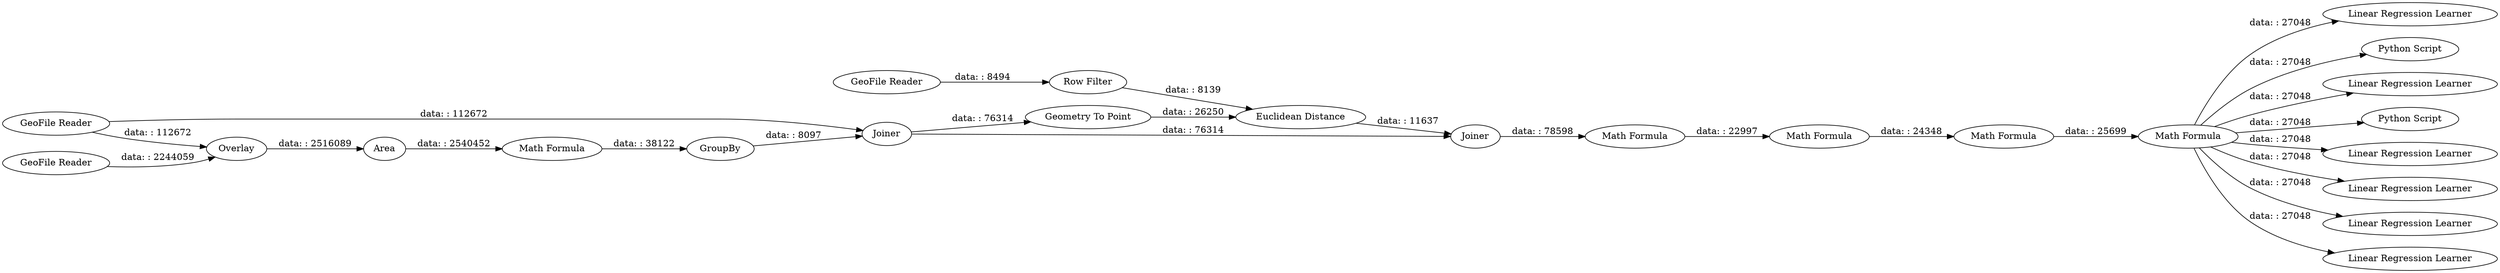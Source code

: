 digraph {
	"-3702264808189746282_5" [label=Area]
	"-3702264808189746282_12" [label="Euclidean Distance"]
	"-3702264808189746282_21" [label="Linear Regression Learner"]
	"-3702264808189746282_25" [label="Python Script"]
	"-3702264808189746282_16" [label="Math Formula"]
	"-3702264808189746282_18" [label="Math Formula"]
	"-3702264808189746282_8" [label=Joiner]
	"-3702264808189746282_10" [label="GeoFile Reader"]
	"-3702264808189746282_7" [label=GroupBy]
	"-3702264808189746282_24" [label="Linear Regression Learner"]
	"-3702264808189746282_9" [label="Geometry To Point"]
	"-3702264808189746282_26" [label="Python Script"]
	"-3702264808189746282_22" [label="Linear Regression Learner"]
	"-3702264808189746282_17" [label="Math Formula"]
	"-3702264808189746282_15" [label="Math Formula"]
	"-3702264808189746282_2" [label="GeoFile Reader"]
	"-3702264808189746282_11" [label="Row Filter"]
	"-3702264808189746282_4" [label=Overlay]
	"-3702264808189746282_1" [label="GeoFile Reader"]
	"-3702264808189746282_13" [label=Joiner]
	"-3702264808189746282_23" [label="Linear Regression Learner"]
	"-3702264808189746282_6" [label="Math Formula"]
	"-3702264808189746282_19" [label="Linear Regression Learner"]
	"-3702264808189746282_20" [label="Linear Regression Learner"]
	"-3702264808189746282_4" -> "-3702264808189746282_5" [label="data: : 2516089"]
	"-3702264808189746282_18" -> "-3702264808189746282_19" [label="data: : 27048"]
	"-3702264808189746282_11" -> "-3702264808189746282_12" [label="data: : 8139"]
	"-3702264808189746282_9" -> "-3702264808189746282_12" [label="data: : 26250"]
	"-3702264808189746282_18" -> "-3702264808189746282_23" [label="data: : 27048"]
	"-3702264808189746282_18" -> "-3702264808189746282_26" [label="data: : 27048"]
	"-3702264808189746282_12" -> "-3702264808189746282_13" [label="data: : 11637"]
	"-3702264808189746282_18" -> "-3702264808189746282_21" [label="data: : 27048"]
	"-3702264808189746282_2" -> "-3702264808189746282_8" [label="data: : 112672"]
	"-3702264808189746282_18" -> "-3702264808189746282_24" [label="data: : 27048"]
	"-3702264808189746282_1" -> "-3702264808189746282_4" [label="data: : 2244059"]
	"-3702264808189746282_6" -> "-3702264808189746282_7" [label="data: : 38122"]
	"-3702264808189746282_16" -> "-3702264808189746282_17" [label="data: : 24348"]
	"-3702264808189746282_17" -> "-3702264808189746282_18" [label="data: : 25699"]
	"-3702264808189746282_8" -> "-3702264808189746282_13" [label="data: : 76314"]
	"-3702264808189746282_10" -> "-3702264808189746282_11" [label="data: : 8494"]
	"-3702264808189746282_18" -> "-3702264808189746282_20" [label="data: : 27048"]
	"-3702264808189746282_13" -> "-3702264808189746282_15" [label="data: : 78598"]
	"-3702264808189746282_15" -> "-3702264808189746282_16" [label="data: : 22997"]
	"-3702264808189746282_8" -> "-3702264808189746282_9" [label="data: : 76314"]
	"-3702264808189746282_18" -> "-3702264808189746282_25" [label="data: : 27048"]
	"-3702264808189746282_7" -> "-3702264808189746282_8" [label="data: : 8097"]
	"-3702264808189746282_5" -> "-3702264808189746282_6" [label="data: : 2540452"]
	"-3702264808189746282_2" -> "-3702264808189746282_4" [label="data: : 112672"]
	"-3702264808189746282_18" -> "-3702264808189746282_22" [label="data: : 27048"]
	rankdir=LR
}

